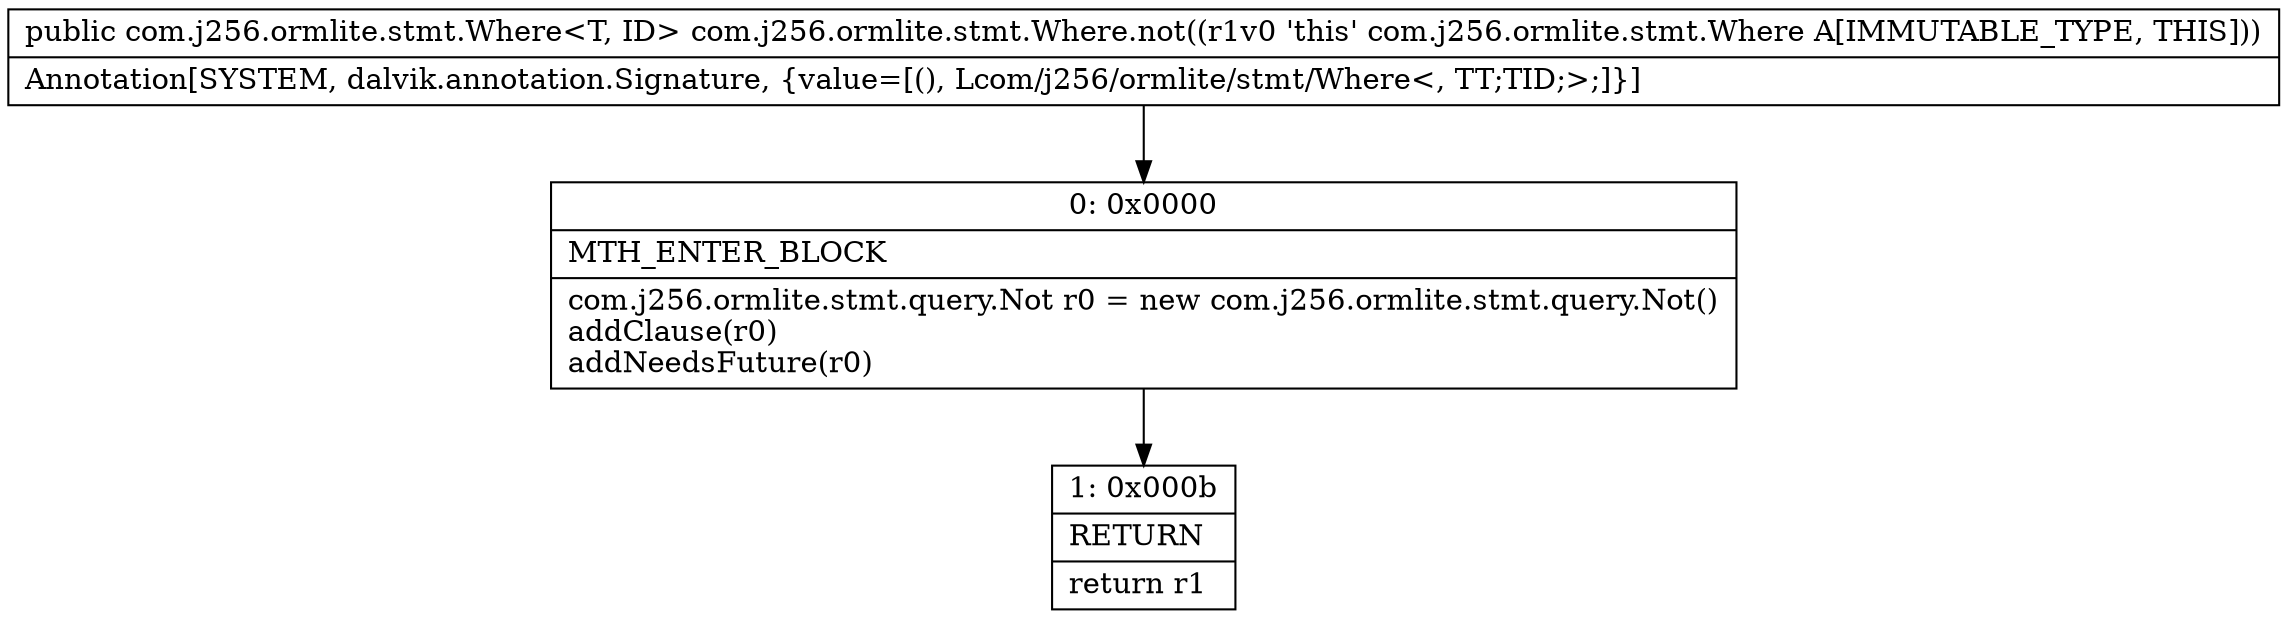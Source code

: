 digraph "CFG forcom.j256.ormlite.stmt.Where.not()Lcom\/j256\/ormlite\/stmt\/Where;" {
Node_0 [shape=record,label="{0\:\ 0x0000|MTH_ENTER_BLOCK\l|com.j256.ormlite.stmt.query.Not r0 = new com.j256.ormlite.stmt.query.Not()\laddClause(r0)\laddNeedsFuture(r0)\l}"];
Node_1 [shape=record,label="{1\:\ 0x000b|RETURN\l|return r1\l}"];
MethodNode[shape=record,label="{public com.j256.ormlite.stmt.Where\<T, ID\> com.j256.ormlite.stmt.Where.not((r1v0 'this' com.j256.ormlite.stmt.Where A[IMMUTABLE_TYPE, THIS]))  | Annotation[SYSTEM, dalvik.annotation.Signature, \{value=[(), Lcom\/j256\/ormlite\/stmt\/Where\<, TT;TID;\>;]\}]\l}"];
MethodNode -> Node_0;
Node_0 -> Node_1;
}

